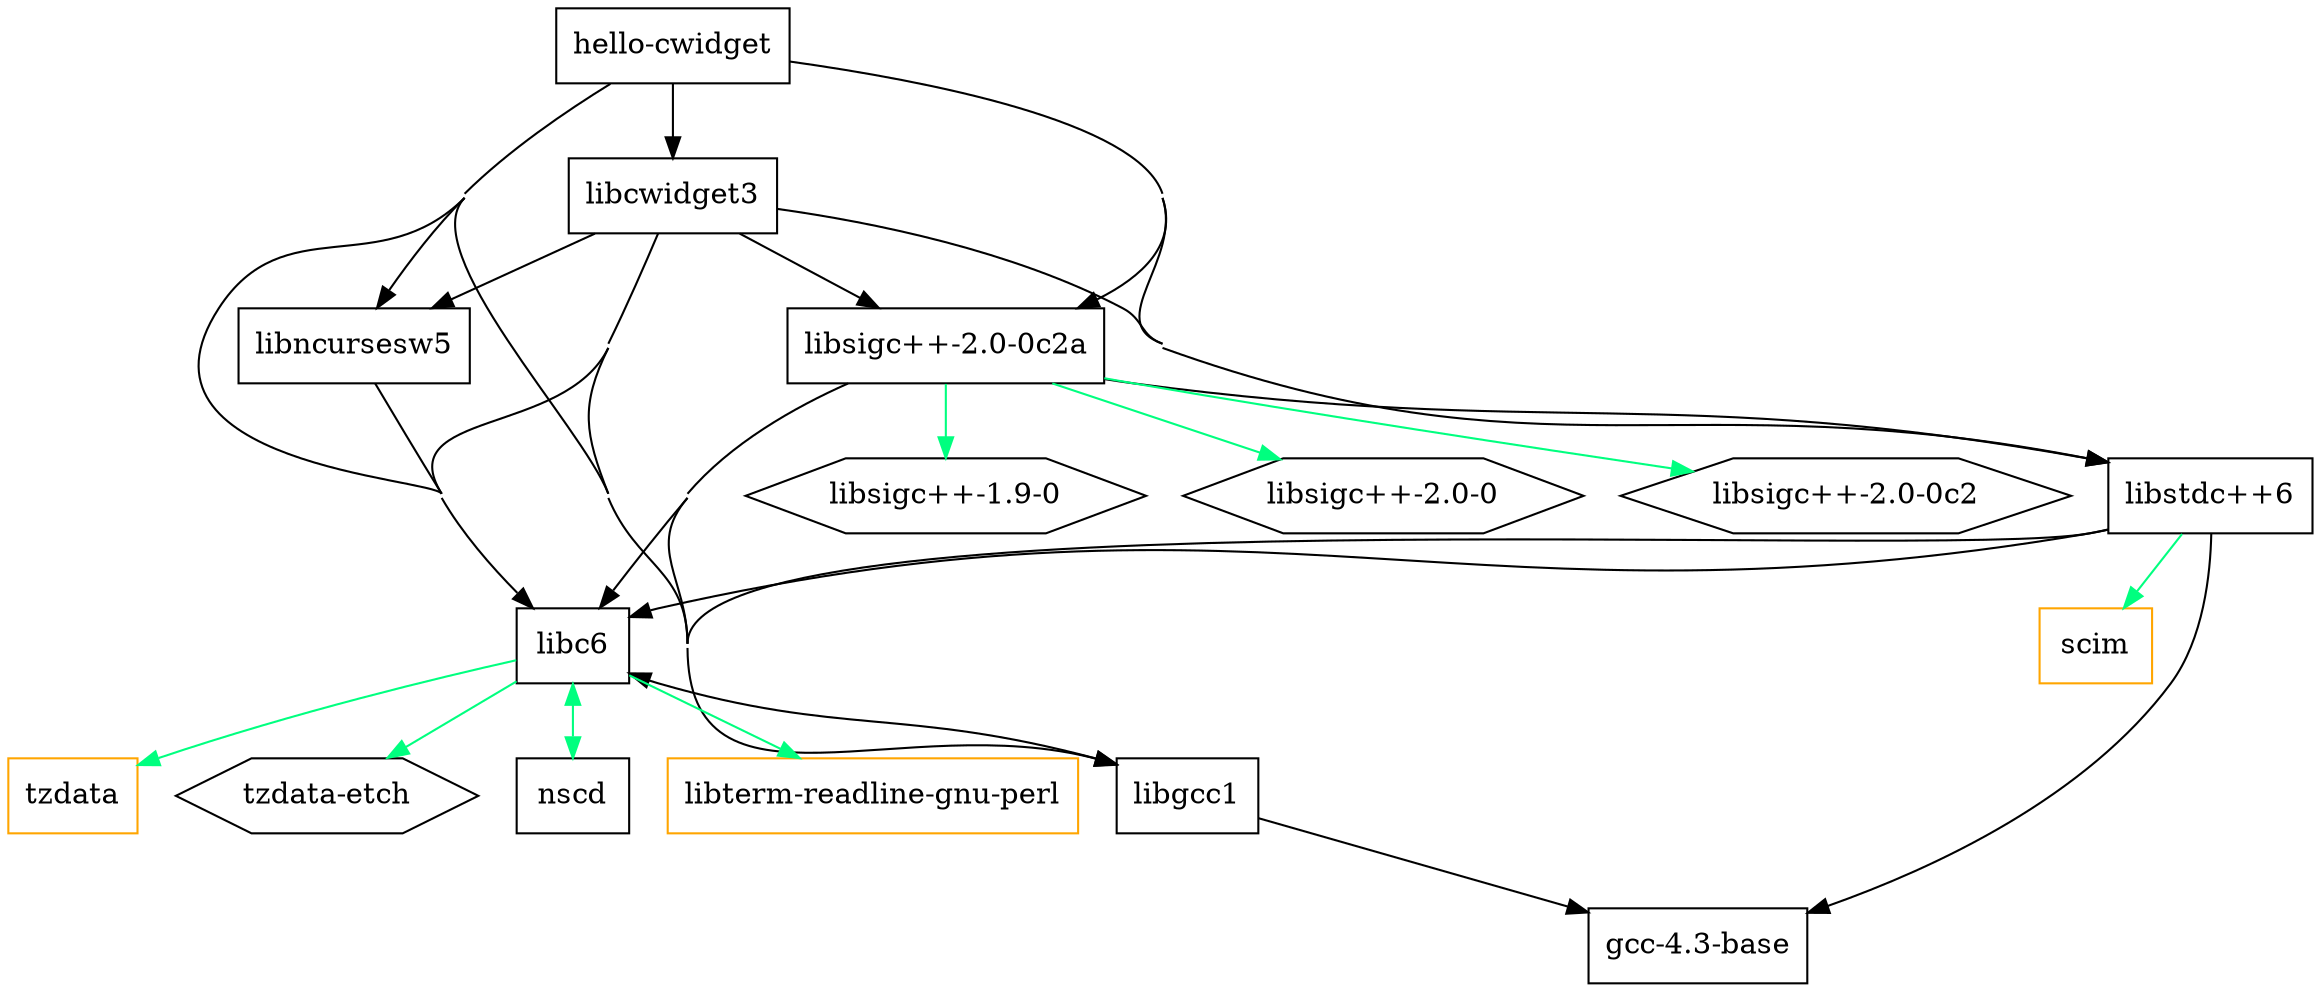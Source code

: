 digraph packages {
concentrate=true;
size="30,40";
"hello-cwidget" -> "libc6";
"hello-cwidget" -> "libcwidget3";
"hello-cwidget" -> "libgcc1";
"hello-cwidget" -> "libncursesw5";
"hello-cwidget" -> "libsigc++-2.0-0c2a";
"hello-cwidget" -> "libstdc++6";
"libgcc1" -> "gcc-4.3-base";
"libgcc1" -> "libc6";
"libsigc++-2.0-0c2a" -> "libc6";
"libsigc++-2.0-0c2a" -> "libgcc1";
"libsigc++-2.0-0c2a" -> "libstdc++6";
"libsigc++-2.0-0c2a" -> "libsigc++-1.9-0"[color=springgreen];
"libsigc++-2.0-0c2a" -> "libsigc++-2.0-0"[color=springgreen];
"libsigc++-2.0-0c2a" -> "libsigc++-2.0-0c2"[color=springgreen];
"libncursesw5" -> "libc6";
"libc6" -> "libgcc1";
"libc6" -> "libterm-readline-gnu-perl"[color=springgreen];
"libc6" -> "tzdata"[color=springgreen];
"libc6" -> "tzdata-etch"[color=springgreen];
"libc6" -> "nscd"[color=springgreen];
"libstdc++6" -> "gcc-4.3-base";
"libstdc++6" -> "libc6";
"libstdc++6" -> "libgcc1";
"libstdc++6" -> "scim"[color=springgreen];
"nscd" -> "libc6";
"libcwidget3" -> "libc6";
"libcwidget3" -> "libgcc1";
"libcwidget3" -> "libncursesw5";
"libcwidget3" -> "libsigc++-2.0-0c2a";
"libcwidget3" -> "libstdc++6";
"libterm-readline-gnu-perl" [color=orange,shape=box];
"libstdc++6" [shape=box];
"gcc-4.3-base" [shape=box];
"nscd" [shape=box];
"scim" [color=orange,shape=box];
"libcwidget3" [shape=box];
"libsigc++-2.0-0c2" [shape=hexagon];
"hello-cwidget" [shape=box];
"libgcc1" [shape=box];
"tzdata-etch" [shape=hexagon];
"libsigc++-2.0-0c2a" [shape=box];
"libsigc++-1.9-0" [shape=hexagon];
"tzdata" [color=orange,shape=box];
"libncursesw5" [shape=box];
"libc6" [shape=box];
"libsigc++-2.0-0" [shape=hexagon];
}
